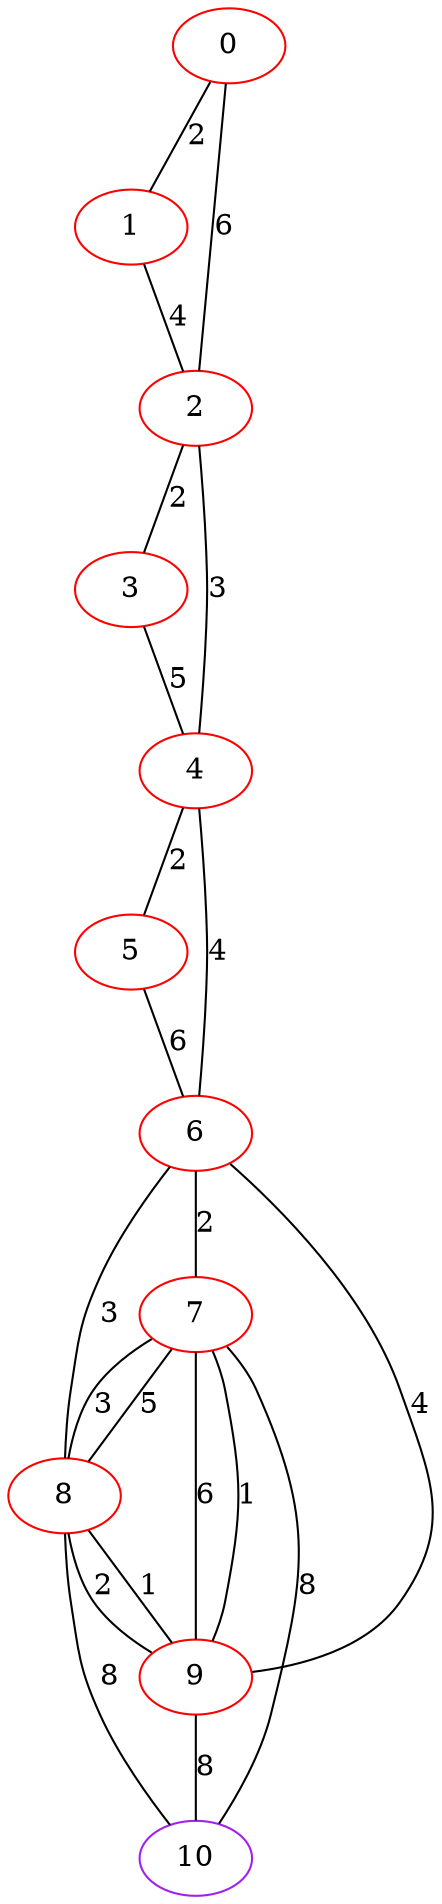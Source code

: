 graph "" {
0 [color=red, weight=1];
1 [color=red, weight=1];
2 [color=red, weight=1];
3 [color=red, weight=1];
4 [color=red, weight=1];
5 [color=red, weight=1];
6 [color=red, weight=1];
7 [color=red, weight=1];
8 [color=red, weight=1];
9 [color=red, weight=1];
10 [color=purple, weight=4];
0 -- 1  [key=0, label=2];
0 -- 2  [key=0, label=6];
1 -- 2  [key=0, label=4];
2 -- 3  [key=0, label=2];
2 -- 4  [key=0, label=3];
3 -- 4  [key=0, label=5];
4 -- 5  [key=0, label=2];
4 -- 6  [key=0, label=4];
5 -- 6  [key=0, label=6];
6 -- 8  [key=0, label=3];
6 -- 9  [key=0, label=4];
6 -- 7  [key=0, label=2];
7 -- 8  [key=0, label=5];
7 -- 8  [key=1, label=3];
7 -- 9  [key=0, label=6];
7 -- 9  [key=1, label=1];
7 -- 10  [key=0, label=8];
8 -- 9  [key=0, label=1];
8 -- 9  [key=1, label=2];
8 -- 10  [key=0, label=8];
9 -- 10  [key=0, label=8];
}
